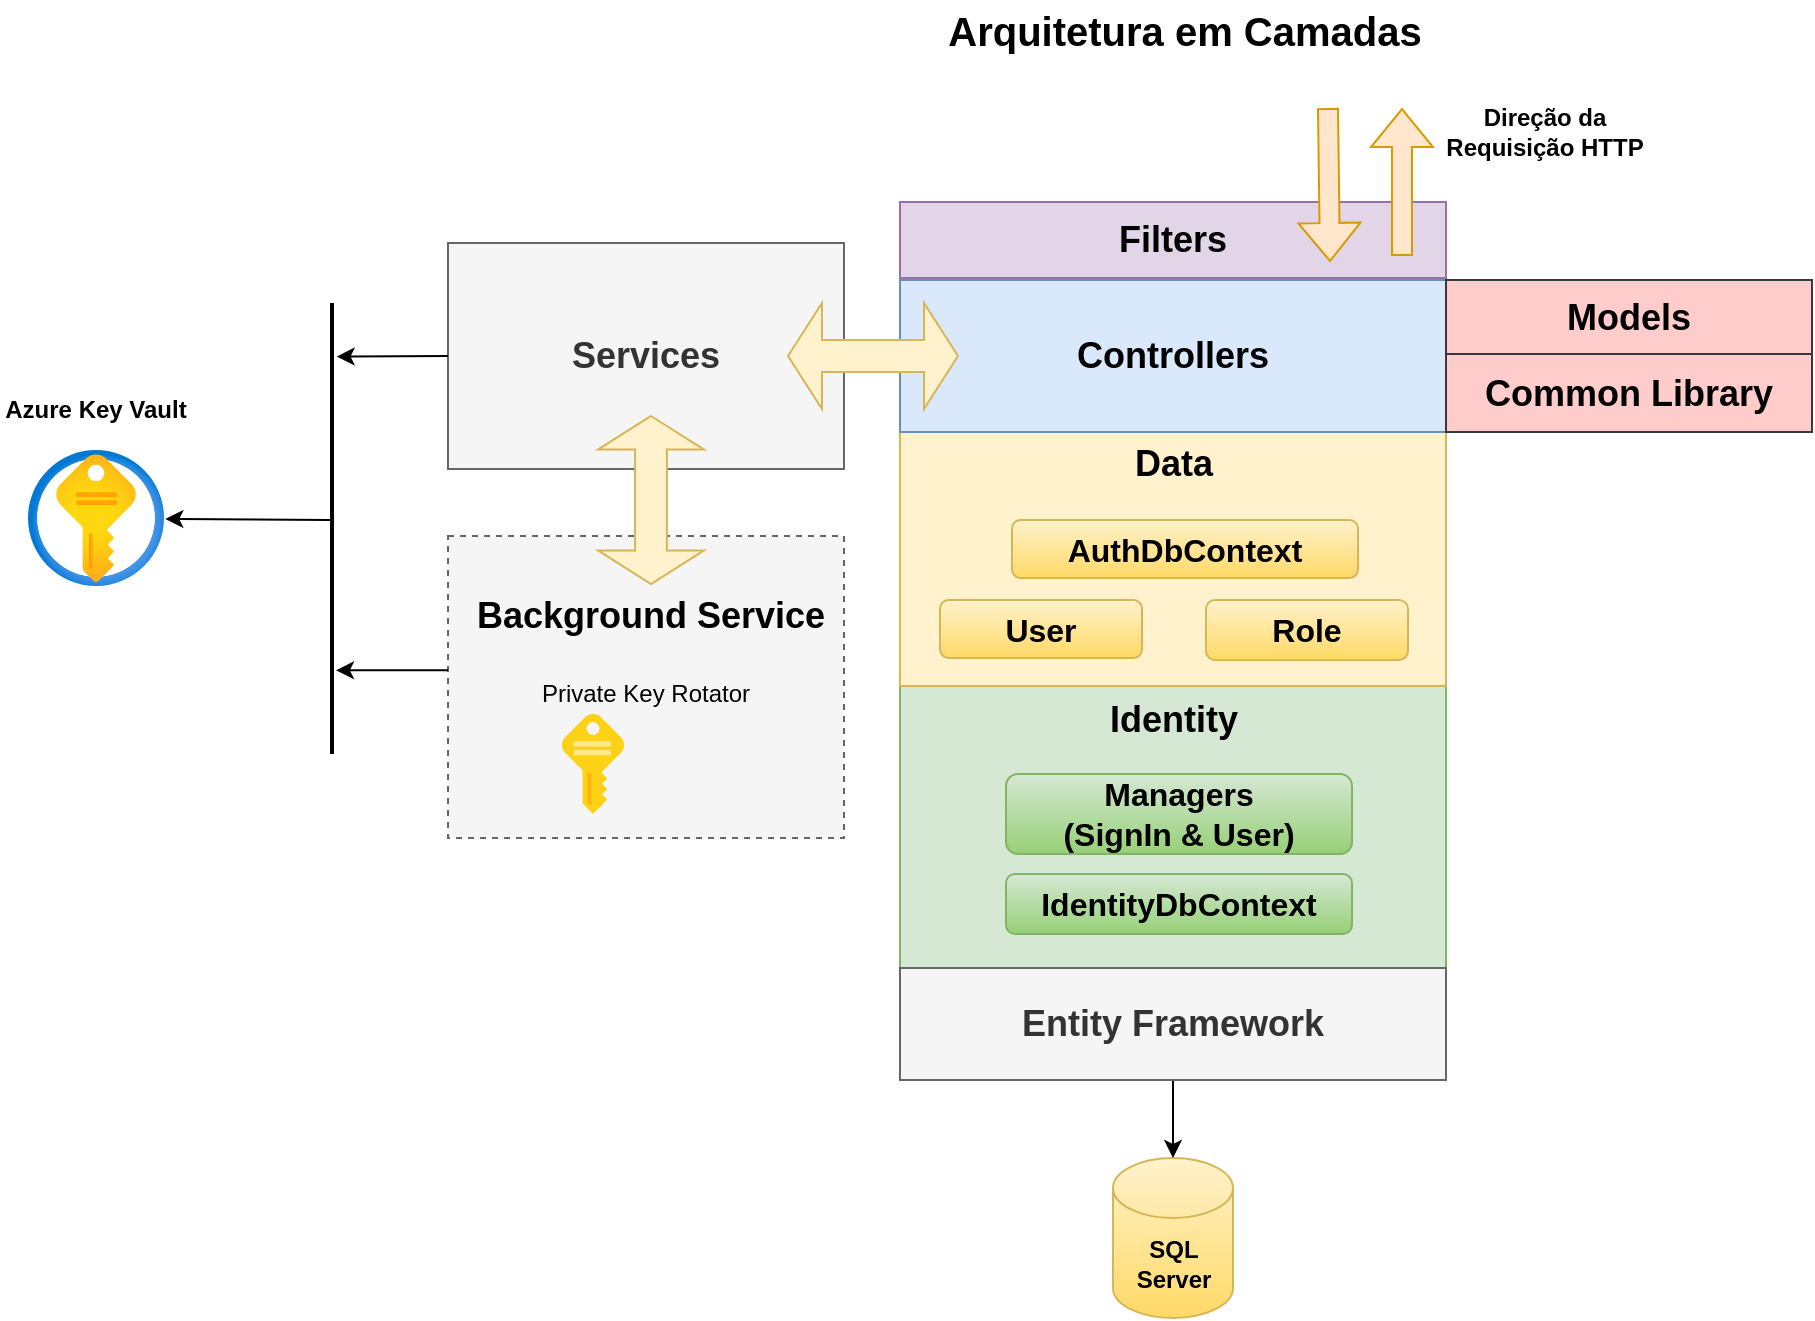 <mxfile version="21.6.8" type="device">
  <diagram id="kgpKYQtTHZ0yAKxKKP6v" name="Page-1">
    <mxGraphModel dx="1834" dy="750" grid="0" gridSize="10" guides="1" tooltips="1" connect="1" arrows="1" fold="1" page="0" pageScale="1" pageWidth="850" pageHeight="1100" math="0" shadow="0">
      <root>
        <mxCell id="0" />
        <mxCell id="1" parent="0" />
        <mxCell id="2hXy_7nuyApNZ1SJYwpB-1" value="&lt;b&gt;&lt;font style=&quot;font-size: 18px;&quot;&gt;Filters&lt;/font&gt;&lt;/b&gt;" style="rounded=0;whiteSpace=wrap;html=1;fillColor=#e1d5e7;strokeColor=#9673a6;" vertex="1" parent="1">
          <mxGeometry x="165" y="136" width="273" height="38" as="geometry" />
        </mxCell>
        <mxCell id="2hXy_7nuyApNZ1SJYwpB-5" value="&lt;b&gt;SQL Server&lt;/b&gt;" style="shape=cylinder3;whiteSpace=wrap;html=1;boundedLbl=1;backgroundOutline=1;size=15;fillColor=#fff2cc;strokeColor=#d6b656;gradientColor=#ffd966;" vertex="1" parent="1">
          <mxGeometry x="271.5" y="614" width="60" height="80" as="geometry" />
        </mxCell>
        <mxCell id="2hXy_7nuyApNZ1SJYwpB-6" value="" style="endArrow=classic;html=1;rounded=0;exitX=0.5;exitY=1;exitDx=0;exitDy=0;entryX=0.5;entryY=0;entryDx=0;entryDy=0;entryPerimeter=0;" edge="1" parent="1" source="2hXy_7nuyApNZ1SJYwpB-4" target="2hXy_7nuyApNZ1SJYwpB-5">
          <mxGeometry width="50" height="50" relative="1" as="geometry">
            <mxPoint x="399" y="406" as="sourcePoint" />
            <mxPoint x="449" y="356" as="targetPoint" />
          </mxGeometry>
        </mxCell>
        <mxCell id="2hXy_7nuyApNZ1SJYwpB-22" value="" style="group" vertex="1" connectable="0" parent="1">
          <mxGeometry x="165" y="421" width="273" height="161" as="geometry" />
        </mxCell>
        <mxCell id="2hXy_7nuyApNZ1SJYwpB-23" value="" style="group" vertex="1" connectable="0" parent="2hXy_7nuyApNZ1SJYwpB-22">
          <mxGeometry y="-47" width="273" height="145" as="geometry" />
        </mxCell>
        <mxCell id="2hXy_7nuyApNZ1SJYwpB-3" value="" style="rounded=0;whiteSpace=wrap;html=1;fillColor=#d5e8d4;strokeColor=#82b366;" vertex="1" parent="2hXy_7nuyApNZ1SJYwpB-23">
          <mxGeometry width="273" height="145" as="geometry" />
        </mxCell>
        <mxCell id="2hXy_7nuyApNZ1SJYwpB-18" value="&lt;font size=&quot;1&quot; style=&quot;&quot;&gt;&lt;b style=&quot;font-size: 18px;&quot;&gt;Identity&lt;/b&gt;&lt;/font&gt;" style="text;html=1;strokeColor=none;fillColor=none;align=center;verticalAlign=middle;whiteSpace=wrap;rounded=0;" vertex="1" parent="2hXy_7nuyApNZ1SJYwpB-23">
          <mxGeometry x="106.5" y="6" width="60" height="30" as="geometry" />
        </mxCell>
        <mxCell id="2hXy_7nuyApNZ1SJYwpB-19" value="&lt;font size=&quot;1&quot; style=&quot;&quot;&gt;&lt;b style=&quot;font-size: 16px;&quot;&gt;IdentityDbContext&lt;br&gt;&lt;/b&gt;&lt;/font&gt;" style="rounded=1;whiteSpace=wrap;html=1;fillColor=#d5e8d4;strokeColor=#82b366;gradientColor=#97d077;" vertex="1" parent="2hXy_7nuyApNZ1SJYwpB-23">
          <mxGeometry x="53" y="98" width="173" height="30" as="geometry" />
        </mxCell>
        <mxCell id="2hXy_7nuyApNZ1SJYwpB-20" value="&lt;font size=&quot;1&quot; style=&quot;&quot;&gt;&lt;b style=&quot;font-size: 16px;&quot;&gt;Managers &lt;br&gt;(SignIn &amp;amp; User)&lt;br&gt;&lt;/b&gt;&lt;/font&gt;" style="rounded=1;whiteSpace=wrap;html=1;fillColor=#d5e8d4;strokeColor=#82b366;gradientColor=#97d077;" vertex="1" parent="2hXy_7nuyApNZ1SJYwpB-23">
          <mxGeometry x="53" y="48" width="173" height="40" as="geometry" />
        </mxCell>
        <mxCell id="2hXy_7nuyApNZ1SJYwpB-4" value="&lt;b&gt;&lt;font style=&quot;font-size: 18px;&quot;&gt;Entity Framework&lt;/font&gt;&lt;/b&gt;" style="rounded=0;whiteSpace=wrap;html=1;fillColor=#f5f5f5;strokeColor=#666666;fontColor=#333333;" vertex="1" parent="2hXy_7nuyApNZ1SJYwpB-22">
          <mxGeometry y="98" width="273" height="56" as="geometry" />
        </mxCell>
        <mxCell id="2hXy_7nuyApNZ1SJYwpB-7" value="" style="rounded=0;whiteSpace=wrap;html=1;fillColor=#fff2cc;strokeColor=#d6b656;" vertex="1" parent="1">
          <mxGeometry x="165" y="243" width="273" height="135" as="geometry" />
        </mxCell>
        <mxCell id="2hXy_7nuyApNZ1SJYwpB-8" value="&lt;font size=&quot;1&quot; style=&quot;&quot;&gt;&lt;b style=&quot;font-size: 18px;&quot;&gt;Data&lt;/b&gt;&lt;/font&gt;" style="text;html=1;strokeColor=none;fillColor=none;align=center;verticalAlign=middle;whiteSpace=wrap;rounded=0;" vertex="1" parent="1">
          <mxGeometry x="271.5" y="250.662" width="60" height="32.838" as="geometry" />
        </mxCell>
        <mxCell id="2hXy_7nuyApNZ1SJYwpB-2" value="&lt;b&gt;&lt;font style=&quot;font-size: 18px;&quot;&gt;Controllers&lt;/font&gt;&lt;/b&gt;" style="rounded=0;whiteSpace=wrap;html=1;fillColor=#dae8fc;strokeColor=#6c8ebf;" vertex="1" parent="1">
          <mxGeometry x="165" y="175" width="273" height="76" as="geometry" />
        </mxCell>
        <mxCell id="2hXy_7nuyApNZ1SJYwpB-10" value="&lt;font size=&quot;1&quot; style=&quot;&quot;&gt;&lt;b style=&quot;font-size: 16px;&quot;&gt;User&lt;/b&gt;&lt;/font&gt;" style="rounded=1;whiteSpace=wrap;html=1;fillColor=#fff2cc;strokeColor=#d6b656;gradientColor=#ffd966;" vertex="1" parent="1">
          <mxGeometry x="185" y="335" width="101" height="29" as="geometry" />
        </mxCell>
        <mxCell id="2hXy_7nuyApNZ1SJYwpB-11" value="&lt;font size=&quot;1&quot; style=&quot;&quot;&gt;&lt;b style=&quot;font-size: 16px;&quot;&gt;Role&lt;/b&gt;&lt;/font&gt;" style="rounded=1;whiteSpace=wrap;html=1;fillColor=#fff2cc;strokeColor=#d6b656;gradientColor=#ffd966;" vertex="1" parent="1">
          <mxGeometry x="318" y="335" width="101" height="30" as="geometry" />
        </mxCell>
        <mxCell id="2hXy_7nuyApNZ1SJYwpB-17" value="&lt;font size=&quot;1&quot; style=&quot;&quot;&gt;&lt;b style=&quot;font-size: 16px;&quot;&gt;AuthDbContext&lt;/b&gt;&lt;/font&gt;" style="rounded=1;whiteSpace=wrap;html=1;fillColor=#fff2cc;strokeColor=#d6b656;gradientColor=#ffd966;" vertex="1" parent="1">
          <mxGeometry x="221" y="295" width="173" height="29" as="geometry" />
        </mxCell>
        <mxCell id="2hXy_7nuyApNZ1SJYwpB-31" value="&lt;font size=&quot;1&quot; style=&quot;&quot;&gt;&lt;b style=&quot;font-size: 18px;&quot;&gt;Services&lt;/b&gt;&lt;/font&gt;" style="rounded=0;whiteSpace=wrap;html=1;fillColor=#f5f5f5;strokeColor=#666666;fontColor=#333333;" vertex="1" parent="1">
          <mxGeometry x="-61" y="156.5" width="198" height="113" as="geometry" />
        </mxCell>
        <mxCell id="2hXy_7nuyApNZ1SJYwpB-34" value="&lt;font size=&quot;1&quot; style=&quot;&quot;&gt;&lt;b style=&quot;font-size: 18px;&quot;&gt;Models&lt;/b&gt;&lt;/font&gt;" style="rounded=0;whiteSpace=wrap;html=1;fillColor=#ffcccc;strokeColor=#36393d;" vertex="1" parent="1">
          <mxGeometry x="438" y="175" width="183" height="37" as="geometry" />
        </mxCell>
        <mxCell id="2hXy_7nuyApNZ1SJYwpB-35" value="&lt;font size=&quot;1&quot; style=&quot;&quot;&gt;&lt;b style=&quot;font-size: 18px;&quot;&gt;Common Library&lt;/b&gt;&lt;/font&gt;" style="rounded=0;whiteSpace=wrap;html=1;fillColor=#ffcccc;strokeColor=#36393d;" vertex="1" parent="1">
          <mxGeometry x="438" y="212" width="183" height="39" as="geometry" />
        </mxCell>
        <mxCell id="2hXy_7nuyApNZ1SJYwpB-36" value="&lt;font style=&quot;font-size: 20px;&quot;&gt;&lt;b&gt;Arquitetura em Camadas&lt;/b&gt;&lt;/font&gt;" style="text;html=1;strokeColor=none;fillColor=none;align=center;verticalAlign=middle;whiteSpace=wrap;rounded=0;" vertex="1" parent="1">
          <mxGeometry x="181.13" y="35" width="252.75" height="30" as="geometry" />
        </mxCell>
        <mxCell id="2hXy_7nuyApNZ1SJYwpB-37" value="" style="shape=doubleArrow;whiteSpace=wrap;html=1;fillColor=#fff2cc;strokeColor=#d6b656;" vertex="1" parent="1">
          <mxGeometry x="109" y="186.5" width="85" height="53" as="geometry" />
        </mxCell>
        <mxCell id="2hXy_7nuyApNZ1SJYwpB-38" value="" style="rounded=0;whiteSpace=wrap;html=1;fillColor=#f5f5f5;strokeColor=#666666;fontColor=#333333;dashed=1;" vertex="1" parent="1">
          <mxGeometry x="-61" y="303" width="198" height="151" as="geometry" />
        </mxCell>
        <mxCell id="2hXy_7nuyApNZ1SJYwpB-39" value="" style="shape=image;html=1;verticalAlign=top;verticalLabelPosition=bottom;labelBackgroundColor=#ffffff;imageAspect=0;aspect=fixed;image=https://cdn4.iconfinder.com/data/icons/evil-icons-user-interface/64/rotation_right-128.png" vertex="1" parent="1">
          <mxGeometry x="17" y="384.5" width="73" height="73" as="geometry" />
        </mxCell>
        <mxCell id="2hXy_7nuyApNZ1SJYwpB-40" value="&lt;font size=&quot;1&quot; style=&quot;&quot;&gt;&lt;b style=&quot;font-size: 18px;&quot;&gt;Background Service&lt;/b&gt;&lt;/font&gt;" style="text;html=1;strokeColor=none;fillColor=none;align=center;verticalAlign=middle;whiteSpace=wrap;rounded=0;" vertex="1" parent="1">
          <mxGeometry x="-67" y="328" width="215" height="30" as="geometry" />
        </mxCell>
        <mxCell id="2hXy_7nuyApNZ1SJYwpB-41" value="" style="image;sketch=0;aspect=fixed;html=1;points=[];align=center;fontSize=12;image=img/lib/mscae/Key.svg;" vertex="1" parent="1">
          <mxGeometry x="-4" y="392" width="31" height="50" as="geometry" />
        </mxCell>
        <mxCell id="2hXy_7nuyApNZ1SJYwpB-42" value="Private Key Rotator" style="text;html=1;strokeColor=none;fillColor=none;align=center;verticalAlign=middle;whiteSpace=wrap;rounded=0;" vertex="1" parent="1">
          <mxGeometry x="-21" y="367" width="118" height="30" as="geometry" />
        </mxCell>
        <mxCell id="2hXy_7nuyApNZ1SJYwpB-43" value="" style="image;aspect=fixed;html=1;points=[];align=center;fontSize=12;image=img/lib/azure2/security/Key_Vaults.svg;" vertex="1" parent="1">
          <mxGeometry x="-271" y="260" width="68" height="68" as="geometry" />
        </mxCell>
        <mxCell id="2hXy_7nuyApNZ1SJYwpB-44" value="" style="line;strokeWidth=2;direction=south;html=1;perimeterSpacing=100;" vertex="1" parent="1">
          <mxGeometry x="-124" y="186.5" width="10" height="225.5" as="geometry" />
        </mxCell>
        <mxCell id="2hXy_7nuyApNZ1SJYwpB-45" value="" style="endArrow=classic;html=1;rounded=0;entryX=0.298;entryY=0.489;entryDx=0;entryDy=0;entryPerimeter=0;exitX=0;exitY=0.5;exitDx=0;exitDy=0;" edge="1" parent="1" source="2hXy_7nuyApNZ1SJYwpB-31" target="2hXy_7nuyApNZ1SJYwpB-44">
          <mxGeometry width="50" height="50" relative="1" as="geometry">
            <mxPoint x="70" y="365" as="sourcePoint" />
            <mxPoint x="120" y="315" as="targetPoint" />
          </mxGeometry>
        </mxCell>
        <mxCell id="2hXy_7nuyApNZ1SJYwpB-46" value="" style="endArrow=classic;html=1;rounded=0;entryX=0.298;entryY=0.489;entryDx=0;entryDy=0;entryPerimeter=0;exitX=0;exitY=0.5;exitDx=0;exitDy=0;" edge="1" parent="1">
          <mxGeometry width="50" height="50" relative="1" as="geometry">
            <mxPoint x="-61" y="370.17" as="sourcePoint" />
            <mxPoint x="-117" y="370.17" as="targetPoint" />
          </mxGeometry>
        </mxCell>
        <mxCell id="2hXy_7nuyApNZ1SJYwpB-47" value="" style="endArrow=classic;html=1;rounded=0;entryX=1.01;entryY=0.507;entryDx=0;entryDy=0;entryPerimeter=0;exitX=0;exitY=0.5;exitDx=0;exitDy=0;" edge="1" parent="1" target="2hXy_7nuyApNZ1SJYwpB-43">
          <mxGeometry width="50" height="50" relative="1" as="geometry">
            <mxPoint x="-120" y="295" as="sourcePoint" />
            <mxPoint x="-176" y="295" as="targetPoint" />
          </mxGeometry>
        </mxCell>
        <mxCell id="2hXy_7nuyApNZ1SJYwpB-48" value="&lt;b&gt;Azure Key Vault&lt;/b&gt;" style="text;html=1;strokeColor=none;fillColor=none;align=center;verticalAlign=middle;whiteSpace=wrap;rounded=0;" vertex="1" parent="1">
          <mxGeometry x="-285" y="225" width="96" height="30" as="geometry" />
        </mxCell>
        <mxCell id="2hXy_7nuyApNZ1SJYwpB-49" value="" style="shape=doubleArrow;whiteSpace=wrap;html=1;fillColor=#fff2cc;strokeColor=#d6b656;direction=south;" vertex="1" parent="1">
          <mxGeometry x="14" y="243" width="53" height="84" as="geometry" />
        </mxCell>
        <mxCell id="2hXy_7nuyApNZ1SJYwpB-52" value="" style="group" vertex="1" connectable="0" parent="1">
          <mxGeometry x="379" y="89" width="37" height="77" as="geometry" />
        </mxCell>
        <mxCell id="2hXy_7nuyApNZ1SJYwpB-50" value="" style="shape=flexArrow;endArrow=classic;html=1;rounded=0;fillColor=#ffe6cc;strokeColor=#d79b00;" edge="1" parent="2hXy_7nuyApNZ1SJYwpB-52">
          <mxGeometry width="50" height="50" relative="1" as="geometry">
            <mxPoint as="sourcePoint" />
            <mxPoint x="1" y="77" as="targetPoint" />
          </mxGeometry>
        </mxCell>
        <mxCell id="2hXy_7nuyApNZ1SJYwpB-51" value="" style="shape=flexArrow;endArrow=classic;html=1;rounded=0;fillColor=#ffe6cc;strokeColor=#d79b00;" edge="1" parent="2hXy_7nuyApNZ1SJYwpB-52">
          <mxGeometry width="50" height="50" relative="1" as="geometry">
            <mxPoint x="37" y="74" as="sourcePoint" />
            <mxPoint x="37" as="targetPoint" />
          </mxGeometry>
        </mxCell>
        <mxCell id="2hXy_7nuyApNZ1SJYwpB-53" value="&lt;b&gt;Direção da Requisição HTTP&lt;/b&gt;" style="text;html=1;strokeColor=none;fillColor=none;align=center;verticalAlign=middle;whiteSpace=wrap;rounded=0;" vertex="1" parent="1">
          <mxGeometry x="433.88" y="86" width="107.12" height="30" as="geometry" />
        </mxCell>
      </root>
    </mxGraphModel>
  </diagram>
</mxfile>
